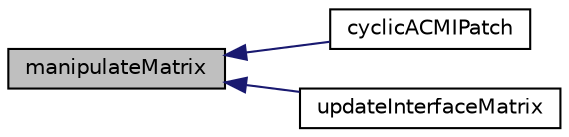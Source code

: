digraph "manipulateMatrix"
{
  bgcolor="transparent";
  edge [fontname="Helvetica",fontsize="10",labelfontname="Helvetica",labelfontsize="10"];
  node [fontname="Helvetica",fontsize="10",shape=record];
  rankdir="LR";
  Node190 [label="manipulateMatrix",height=0.2,width=0.4,color="black", fillcolor="grey75", style="filled", fontcolor="black"];
  Node190 -> Node191 [dir="back",color="midnightblue",fontsize="10",style="solid",fontname="Helvetica"];
  Node191 [label="cyclicACMIPatch",height=0.2,width=0.4,color="black",URL="$a22805.html#a9fd5d26cb4c738b5b9afdf8544523658",tooltip="Return local reference cast into the cyclic AMI patch. "];
  Node190 -> Node192 [dir="back",color="midnightblue",fontsize="10",style="solid",fontname="Helvetica"];
  Node192 [label="updateInterfaceMatrix",height=0.2,width=0.4,color="black",URL="$a22805.html#a3af72394649a7db7fbb275cfe5b64bed",tooltip="Update result field based on interface functionality. "];
}
